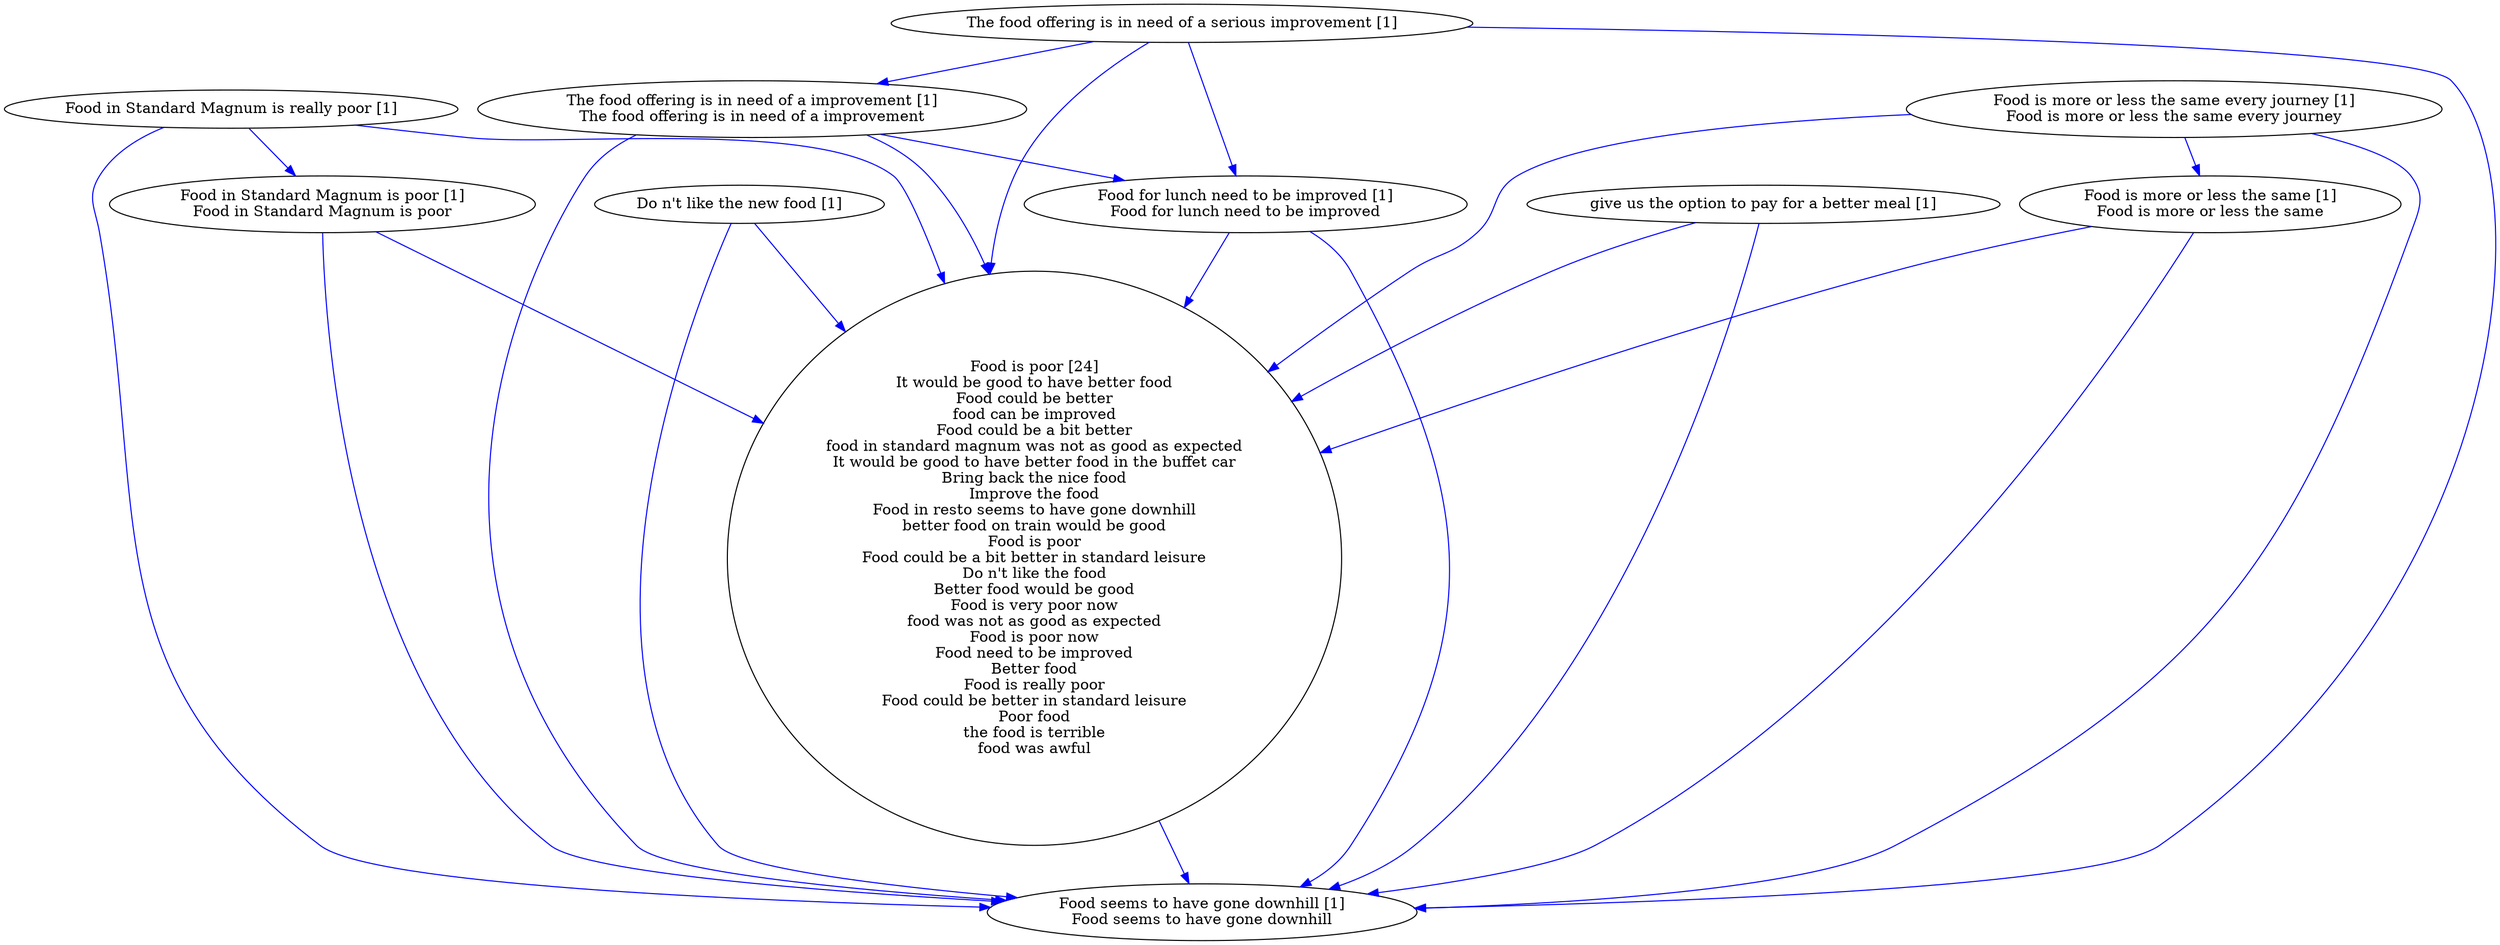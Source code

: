 digraph collapsedGraph {
"Food is poor [24]\nIt would be good to have better food\nFood could be better\nfood can be improved\nFood could be a bit better\nfood in standard magnum was not as good as expected\nIt would be good to have better food in the buffet car\nBring back the nice food\nImprove the food\nFood in resto seems to have gone downhill\nbetter food on train would be good\nFood is poor\nFood could be a bit better in standard leisure\nDo n't like the food\nBetter food would be good\nFood is very poor now\nfood was not as good as expected\nFood is poor now\nFood need to be improved\nBetter food\nFood is really poor\nFood could be better in standard leisure\nPoor food\nthe food is terrible\nfood was awful""Do n't like the new food [1]""Food for lunch need to be improved [1]\nFood for lunch need to be improved""Food in Standard Magnum is really poor [1]""Food in Standard Magnum is poor [1]\nFood in Standard Magnum is poor""Food seems to have gone downhill [1]\nFood seems to have gone downhill""Food is more or less the same every journey [1]\nFood is more or less the same every journey""Food is more or less the same [1]\nFood is more or less the same""The food offering is in need of a serious improvement [1]""The food offering is in need of a improvement [1]\nThe food offering is in need of a improvement""give us the option to pay for a better meal [1]""Food for lunch need to be improved [1]\nFood for lunch need to be improved" -> "Food is poor [24]\nIt would be good to have better food\nFood could be better\nfood can be improved\nFood could be a bit better\nfood in standard magnum was not as good as expected\nIt would be good to have better food in the buffet car\nBring back the nice food\nImprove the food\nFood in resto seems to have gone downhill\nbetter food on train would be good\nFood is poor\nFood could be a bit better in standard leisure\nDo n't like the food\nBetter food would be good\nFood is very poor now\nfood was not as good as expected\nFood is poor now\nFood need to be improved\nBetter food\nFood is really poor\nFood could be better in standard leisure\nPoor food\nthe food is terrible\nfood was awful" [color=blue]
"Food in Standard Magnum is really poor [1]" -> "Food in Standard Magnum is poor [1]\nFood in Standard Magnum is poor" [color=blue]
"Food is more or less the same every journey [1]\nFood is more or less the same every journey" -> "Food is more or less the same [1]\nFood is more or less the same" [color=blue]
"The food offering is in need of a serious improvement [1]" -> "The food offering is in need of a improvement [1]\nThe food offering is in need of a improvement" [color=blue]
"The food offering is in need of a serious improvement [1]" -> "Food is poor [24]\nIt would be good to have better food\nFood could be better\nfood can be improved\nFood could be a bit better\nfood in standard magnum was not as good as expected\nIt would be good to have better food in the buffet car\nBring back the nice food\nImprove the food\nFood in resto seems to have gone downhill\nbetter food on train would be good\nFood is poor\nFood could be a bit better in standard leisure\nDo n't like the food\nBetter food would be good\nFood is very poor now\nfood was not as good as expected\nFood is poor now\nFood need to be improved\nBetter food\nFood is really poor\nFood could be better in standard leisure\nPoor food\nthe food is terrible\nfood was awful" [color=blue]
"The food offering is in need of a serious improvement [1]" -> "Food for lunch need to be improved [1]\nFood for lunch need to be improved" [color=blue]
"The food offering is in need of a improvement [1]\nThe food offering is in need of a improvement" -> "Food is poor [24]\nIt would be good to have better food\nFood could be better\nfood can be improved\nFood could be a bit better\nfood in standard magnum was not as good as expected\nIt would be good to have better food in the buffet car\nBring back the nice food\nImprove the food\nFood in resto seems to have gone downhill\nbetter food on train would be good\nFood is poor\nFood could be a bit better in standard leisure\nDo n't like the food\nBetter food would be good\nFood is very poor now\nfood was not as good as expected\nFood is poor now\nFood need to be improved\nBetter food\nFood is really poor\nFood could be better in standard leisure\nPoor food\nthe food is terrible\nfood was awful" [color=blue]
"The food offering is in need of a improvement [1]\nThe food offering is in need of a improvement" -> "Food for lunch need to be improved [1]\nFood for lunch need to be improved" [color=blue]
"Food in Standard Magnum is really poor [1]" -> "Food seems to have gone downhill [1]\nFood seems to have gone downhill" [color=blue]
"Food in Standard Magnum is poor [1]\nFood in Standard Magnum is poor" -> "Food seems to have gone downhill [1]\nFood seems to have gone downhill" [color=blue]
"give us the option to pay for a better meal [1]" -> "Food seems to have gone downhill [1]\nFood seems to have gone downhill" [color=blue]
"give us the option to pay for a better meal [1]" -> "Food is poor [24]\nIt would be good to have better food\nFood could be better\nfood can be improved\nFood could be a bit better\nfood in standard magnum was not as good as expected\nIt would be good to have better food in the buffet car\nBring back the nice food\nImprove the food\nFood in resto seems to have gone downhill\nbetter food on train would be good\nFood is poor\nFood could be a bit better in standard leisure\nDo n't like the food\nBetter food would be good\nFood is very poor now\nfood was not as good as expected\nFood is poor now\nFood need to be improved\nBetter food\nFood is really poor\nFood could be better in standard leisure\nPoor food\nthe food is terrible\nfood was awful" [color=blue]
"Do n't like the new food [1]" -> "Food seems to have gone downhill [1]\nFood seems to have gone downhill" [color=blue]
"Do n't like the new food [1]" -> "Food is poor [24]\nIt would be good to have better food\nFood could be better\nfood can be improved\nFood could be a bit better\nfood in standard magnum was not as good as expected\nIt would be good to have better food in the buffet car\nBring back the nice food\nImprove the food\nFood in resto seems to have gone downhill\nbetter food on train would be good\nFood is poor\nFood could be a bit better in standard leisure\nDo n't like the food\nBetter food would be good\nFood is very poor now\nfood was not as good as expected\nFood is poor now\nFood need to be improved\nBetter food\nFood is really poor\nFood could be better in standard leisure\nPoor food\nthe food is terrible\nfood was awful" [color=blue]
"Food is poor [24]\nIt would be good to have better food\nFood could be better\nfood can be improved\nFood could be a bit better\nfood in standard magnum was not as good as expected\nIt would be good to have better food in the buffet car\nBring back the nice food\nImprove the food\nFood in resto seems to have gone downhill\nbetter food on train would be good\nFood is poor\nFood could be a bit better in standard leisure\nDo n't like the food\nBetter food would be good\nFood is very poor now\nfood was not as good as expected\nFood is poor now\nFood need to be improved\nBetter food\nFood is really poor\nFood could be better in standard leisure\nPoor food\nthe food is terrible\nfood was awful" -> "Food seems to have gone downhill [1]\nFood seems to have gone downhill" [color=blue]
"Food for lunch need to be improved [1]\nFood for lunch need to be improved" -> "Food seems to have gone downhill [1]\nFood seems to have gone downhill" [color=blue]
"Food in Standard Magnum is really poor [1]" -> "Food is poor [24]\nIt would be good to have better food\nFood could be better\nfood can be improved\nFood could be a bit better\nfood in standard magnum was not as good as expected\nIt would be good to have better food in the buffet car\nBring back the nice food\nImprove the food\nFood in resto seems to have gone downhill\nbetter food on train would be good\nFood is poor\nFood could be a bit better in standard leisure\nDo n't like the food\nBetter food would be good\nFood is very poor now\nfood was not as good as expected\nFood is poor now\nFood need to be improved\nBetter food\nFood is really poor\nFood could be better in standard leisure\nPoor food\nthe food is terrible\nfood was awful" [color=blue]
"Food in Standard Magnum is poor [1]\nFood in Standard Magnum is poor" -> "Food is poor [24]\nIt would be good to have better food\nFood could be better\nfood can be improved\nFood could be a bit better\nfood in standard magnum was not as good as expected\nIt would be good to have better food in the buffet car\nBring back the nice food\nImprove the food\nFood in resto seems to have gone downhill\nbetter food on train would be good\nFood is poor\nFood could be a bit better in standard leisure\nDo n't like the food\nBetter food would be good\nFood is very poor now\nfood was not as good as expected\nFood is poor now\nFood need to be improved\nBetter food\nFood is really poor\nFood could be better in standard leisure\nPoor food\nthe food is terrible\nfood was awful" [color=blue]
"Food is more or less the same every journey [1]\nFood is more or less the same every journey" -> "Food seems to have gone downhill [1]\nFood seems to have gone downhill" [color=blue]
"Food is more or less the same every journey [1]\nFood is more or less the same every journey" -> "Food is poor [24]\nIt would be good to have better food\nFood could be better\nfood can be improved\nFood could be a bit better\nfood in standard magnum was not as good as expected\nIt would be good to have better food in the buffet car\nBring back the nice food\nImprove the food\nFood in resto seems to have gone downhill\nbetter food on train would be good\nFood is poor\nFood could be a bit better in standard leisure\nDo n't like the food\nBetter food would be good\nFood is very poor now\nfood was not as good as expected\nFood is poor now\nFood need to be improved\nBetter food\nFood is really poor\nFood could be better in standard leisure\nPoor food\nthe food is terrible\nfood was awful" [color=blue]
"Food is more or less the same [1]\nFood is more or less the same" -> "Food seems to have gone downhill [1]\nFood seems to have gone downhill" [color=blue]
"Food is more or less the same [1]\nFood is more or less the same" -> "Food is poor [24]\nIt would be good to have better food\nFood could be better\nfood can be improved\nFood could be a bit better\nfood in standard magnum was not as good as expected\nIt would be good to have better food in the buffet car\nBring back the nice food\nImprove the food\nFood in resto seems to have gone downhill\nbetter food on train would be good\nFood is poor\nFood could be a bit better in standard leisure\nDo n't like the food\nBetter food would be good\nFood is very poor now\nfood was not as good as expected\nFood is poor now\nFood need to be improved\nBetter food\nFood is really poor\nFood could be better in standard leisure\nPoor food\nthe food is terrible\nfood was awful" [color=blue]
"The food offering is in need of a serious improvement [1]" -> "Food seems to have gone downhill [1]\nFood seems to have gone downhill" [color=blue]
"The food offering is in need of a improvement [1]\nThe food offering is in need of a improvement" -> "Food seems to have gone downhill [1]\nFood seems to have gone downhill" [color=blue]
}
